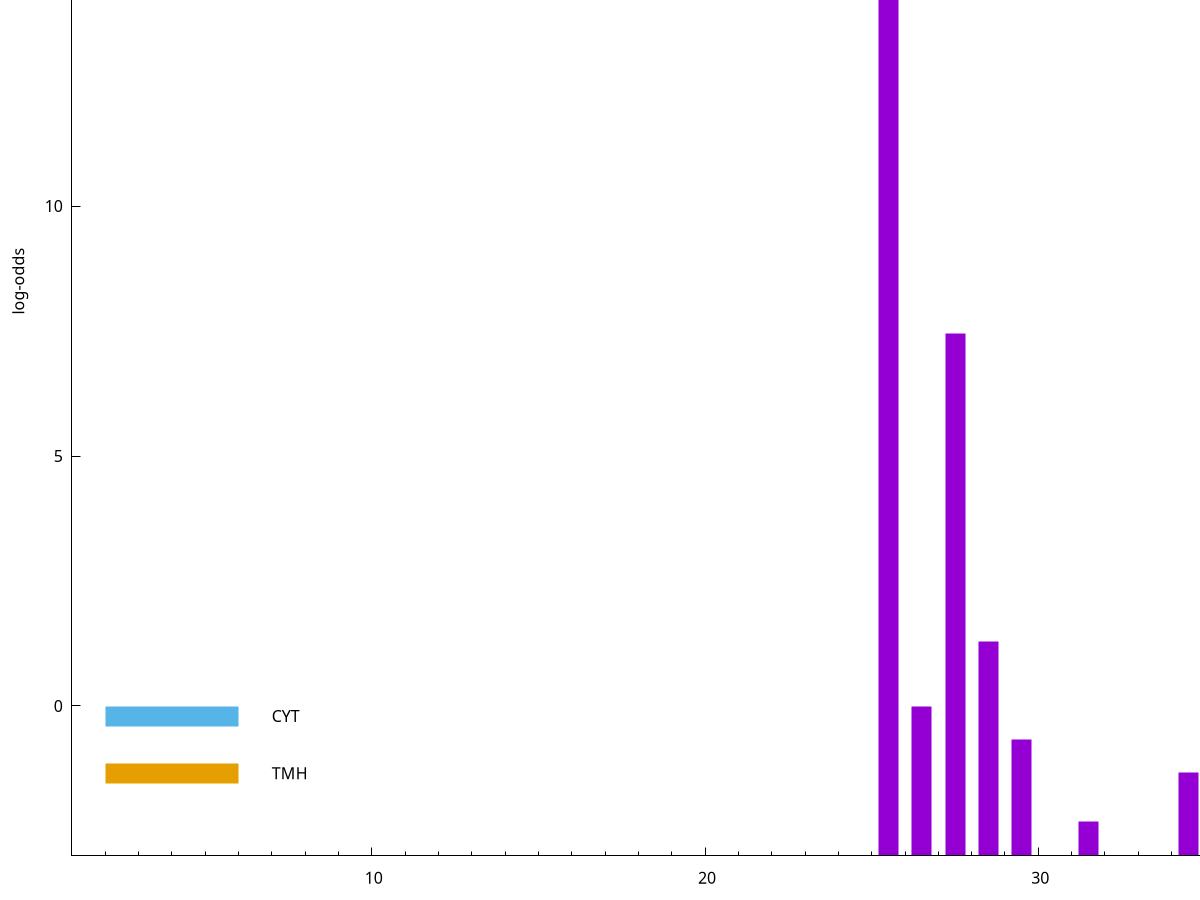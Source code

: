 set title "LipoP predictions for SRR5666607.gff"
set size 2., 1.4
set xrange [1:70] 
set mxtics 10
set yrange [-3:20]
set y2range [0:23]
set ylabel "log-odds"
set term postscript eps color solid "Helvetica" 30
set output "SRR5666607.gff4.eps"
set arrow from 2,18.4014 to 6,18.4014 nohead lt 1 lw 20
set label "SpI" at 7,18.4014
set arrow from 2,-0.200913 to 6,-0.200913 nohead lt 3 lw 20
set label "CYT" at 7,-0.200913
set arrow from 2,-1.34668 to 6,-1.34668 nohead lt 4 lw 20
set label "TMH" at 7,-1.34668
set arrow from 2,18.4014 to 6,18.4014 nohead lt 1 lw 20
set label "SpI" at 7,18.4014
# NOTE: The scores below are the log-odds scores with the threshold
# NOTE: subtracted (a hack to make gnuplot make the histogram all
# NOTE: look nice).
plot "-" axes x1y2 title "" with impulses lt 1 lw 20
25.500000 21.400600
27.500000 10.461290
28.500000 4.295420
26.500000 2.995155
29.500000 2.320465
34.500000 1.660260
31.500000 0.686790
e
exit
